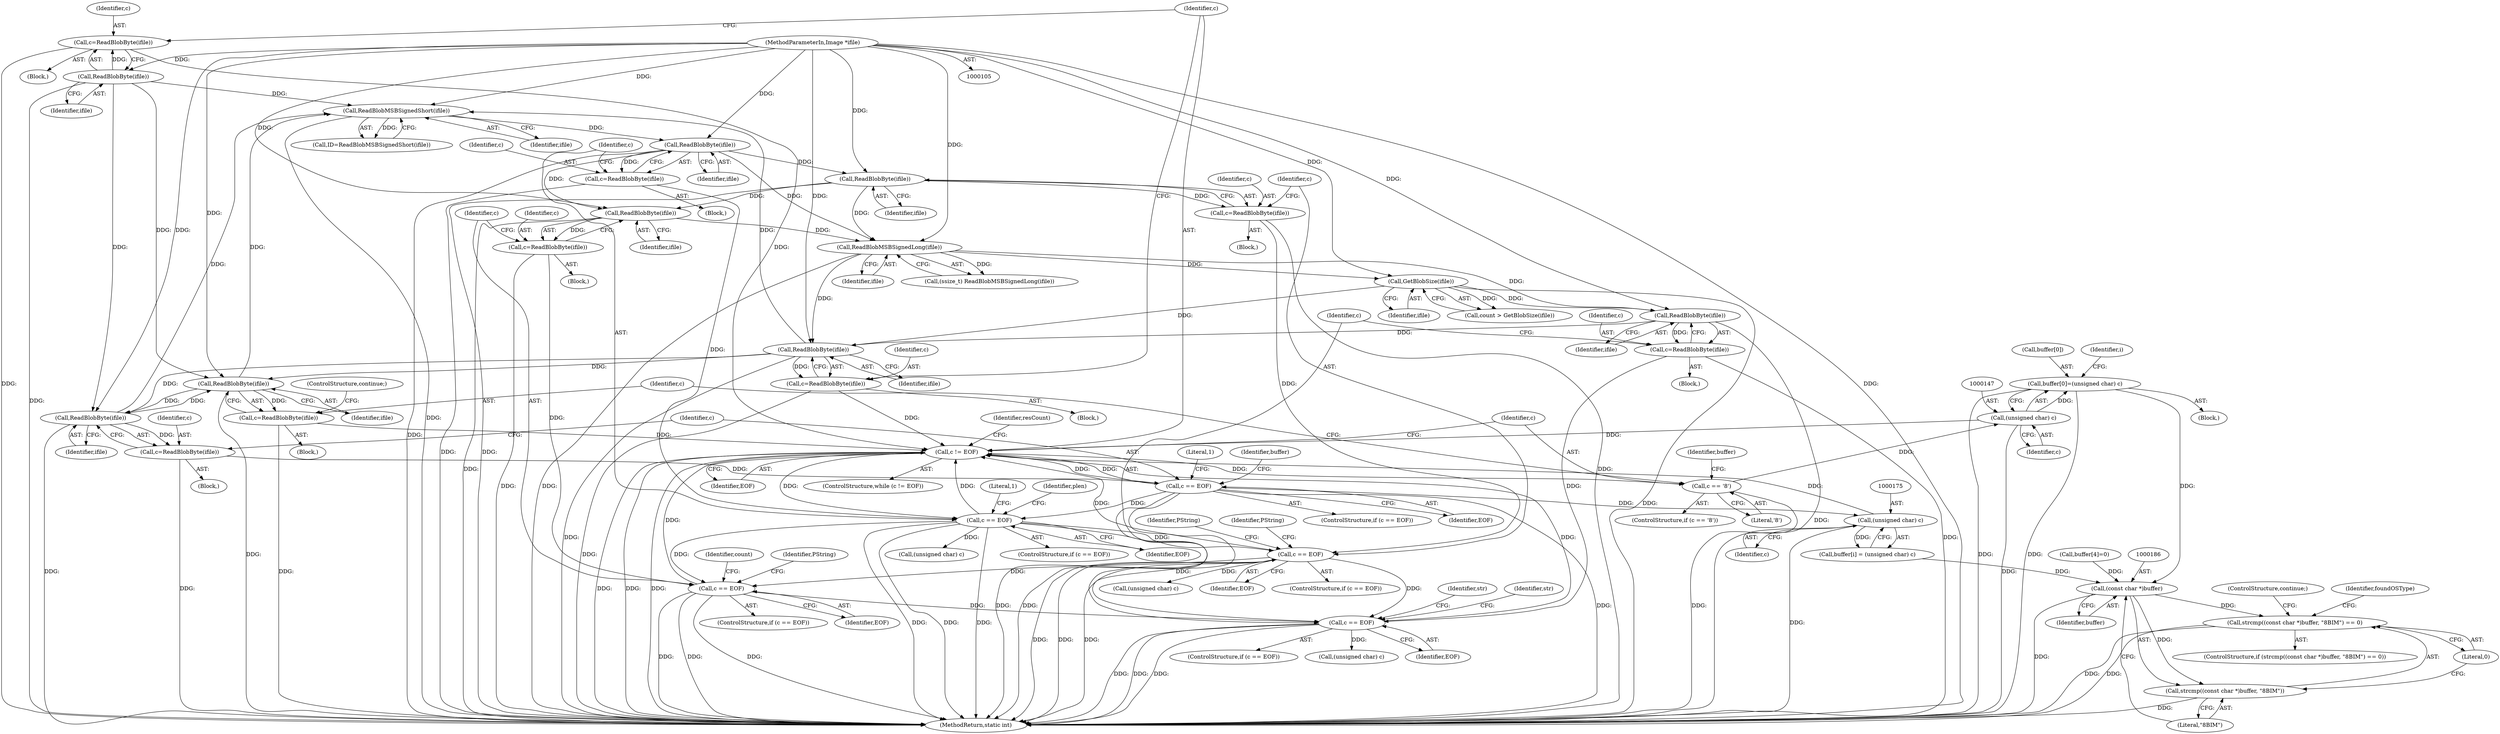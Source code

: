 digraph "0_ImageMagick_cb1214c124e1bd61f7dd551b94a794864861592e@array" {
"1000142" [label="(Call,buffer[0]=(unsigned char) c)"];
"1000146" [label="(Call,(unsigned char) c)"];
"1000137" [label="(Call,c == '8')"];
"1000132" [label="(Call,c != EOF)"];
"1000127" [label="(Call,c=ReadBlobByte(ifile))"];
"1000129" [label="(Call,ReadBlobByte(ifile))"];
"1000106" [label="(MethodParameterIn,Image *ifile)"];
"1000486" [label="(Call,c=ReadBlobByte(ifile))"];
"1000488" [label="(Call,ReadBlobByte(ifile))"];
"1000330" [label="(Call,GetBlobSize(ifile))"];
"1000321" [label="(Call,ReadBlobMSBSignedLong(ifile))"];
"1000264" [label="(Call,ReadBlobByte(ifile))"];
"1000217" [label="(Call,ReadBlobByte(ifile))"];
"1000204" [label="(Call,ReadBlobMSBSignedShort(ifile))"];
"1000199" [label="(Call,ReadBlobByte(ifile))"];
"1000161" [label="(Call,ReadBlobByte(ifile))"];
"1000301" [label="(Call,ReadBlobByte(ifile))"];
"1000384" [label="(Call,ReadBlobByte(ifile))"];
"1000197" [label="(Call,c=ReadBlobByte(ifile))"];
"1000174" [label="(Call,(unsigned char) c)"];
"1000164" [label="(Call,c == EOF)"];
"1000159" [label="(Call,c=ReadBlobByte(ifile))"];
"1000387" [label="(Call,c == EOF)"];
"1000382" [label="(Call,c=ReadBlobByte(ifile))"];
"1000267" [label="(Call,c == EOF)"];
"1000262" [label="(Call,c=ReadBlobByte(ifile))"];
"1000220" [label="(Call,c == EOF)"];
"1000215" [label="(Call,c=ReadBlobByte(ifile))"];
"1000304" [label="(Call,c == EOF)"];
"1000299" [label="(Call,c=ReadBlobByte(ifile))"];
"1000185" [label="(Call,(const char *)buffer)"];
"1000183" [label="(Call,strcmp((const char *)buffer, \"8BIM\") == 0)"];
"1000184" [label="(Call,strcmp((const char *)buffer, \"8BIM\"))"];
"1000219" [label="(ControlStructure,if (c == EOF))"];
"1000487" [label="(Identifier,c)"];
"1000389" [label="(Identifier,EOF)"];
"1000129" [label="(Call,ReadBlobByte(ifile))"];
"1000264" [label="(Call,ReadBlobByte(ifile))"];
"1000202" [label="(Call,ID=ReadBlobMSBSignedShort(ifile))"];
"1000216" [label="(Identifier,c)"];
"1000160" [label="(Identifier,c)"];
"1000298" [label="(Block,)"];
"1000392" [label="(Identifier,str)"];
"1000132" [label="(Call,c != EOF)"];
"1000201" [label="(ControlStructure,continue;)"];
"1000263" [label="(Identifier,c)"];
"1000134" [label="(Identifier,EOF)"];
"1000174" [label="(Call,(unsigned char) c)"];
"1000302" [label="(Identifier,ifile)"];
"1000284" [label="(Call,(unsigned char) c)"];
"1000128" [label="(Identifier,c)"];
"1000272" [label="(Identifier,PString)"];
"1000177" [label="(Call,buffer[4]=0)"];
"1000138" [label="(Identifier,c)"];
"1000225" [label="(Literal,1)"];
"1000331" [label="(Identifier,ifile)"];
"1000489" [label="(Identifier,ifile)"];
"1000148" [label="(Identifier,c)"];
"1000151" [label="(Identifier,i)"];
"1000388" [label="(Identifier,c)"];
"1000306" [label="(Identifier,EOF)"];
"1000491" [label="(Identifier,resCount)"];
"1000142" [label="(Call,buffer[0]=(unsigned char) c)"];
"1000322" [label="(Identifier,ifile)"];
"1000269" [label="(Identifier,EOF)"];
"1000169" [label="(Literal,1)"];
"1000381" [label="(Block,)"];
"1000387" [label="(Call,c == EOF)"];
"1000172" [label="(Identifier,buffer)"];
"1000176" [label="(Identifier,c)"];
"1000301" [label="(Call,ReadBlobByte(ifile))"];
"1000382" [label="(Call,c=ReadBlobByte(ifile))"];
"1000486" [label="(Call,c=ReadBlobByte(ifile))"];
"1000166" [label="(Identifier,EOF)"];
"1000136" [label="(ControlStructure,if (c == '8'))"];
"1000299" [label="(Call,c=ReadBlobByte(ifile))"];
"1000133" [label="(Identifier,c)"];
"1000184" [label="(Call,strcmp((const char *)buffer, \"8BIM\"))"];
"1000318" [label="(Identifier,count)"];
"1000205" [label="(Identifier,ifile)"];
"1000197" [label="(Call,c=ReadBlobByte(ifile))"];
"1000108" [label="(Block,)"];
"1000305" [label="(Identifier,c)"];
"1000194" [label="(ControlStructure,continue;)"];
"1000385" [label="(Identifier,ifile)"];
"1000217" [label="(Call,ReadBlobByte(ifile))"];
"1000267" [label="(Call,c == EOF)"];
"1000183" [label="(Call,strcmp((const char *)buffer, \"8BIM\") == 0)"];
"1000130" [label="(Identifier,ifile)"];
"1000158" [label="(Block,)"];
"1000165" [label="(Identifier,c)"];
"1000282" [label="(Identifier,PString)"];
"1000300" [label="(Identifier,c)"];
"1000159" [label="(Call,c=ReadBlobByte(ifile))"];
"1000162" [label="(Identifier,ifile)"];
"1000266" [label="(ControlStructure,if (c == EOF))"];
"1000328" [label="(Call,count > GetBlobSize(ifile))"];
"1000144" [label="(Identifier,buffer)"];
"1000189" [label="(Literal,0)"];
"1000303" [label="(ControlStructure,if (c == EOF))"];
"1000215" [label="(Call,c=ReadBlobByte(ifile))"];
"1000384" [label="(Call,ReadBlobByte(ifile))"];
"1000222" [label="(Identifier,EOF)"];
"1000187" [label="(Identifier,buffer)"];
"1000227" [label="(Identifier,plen)"];
"1000191" [label="(Identifier,foundOSType)"];
"1000319" [label="(Call,(ssize_t) ReadBlobMSBSignedLong(ifile))"];
"1000492" [label="(MethodReturn,static int)"];
"1000127" [label="(Call,c=ReadBlobByte(ifile))"];
"1000164" [label="(Call,c == EOF)"];
"1000204" [label="(Call,ReadBlobMSBSignedShort(ifile))"];
"1000137" [label="(Call,c == '8')"];
"1000140" [label="(Block,)"];
"1000221" [label="(Identifier,c)"];
"1000199" [label="(Call,ReadBlobByte(ifile))"];
"1000218" [label="(Identifier,ifile)"];
"1000386" [label="(ControlStructure,if (c == EOF))"];
"1000213" [label="(Block,)"];
"1000170" [label="(Call,buffer[i] = (unsigned char) c)"];
"1000139" [label="(Literal,'8')"];
"1000321" [label="(Call,ReadBlobMSBSignedLong(ifile))"];
"1000161" [label="(Call,ReadBlobByte(ifile))"];
"1000200" [label="(Identifier,ifile)"];
"1000163" [label="(ControlStructure,if (c == EOF))"];
"1000265" [label="(Identifier,ifile)"];
"1000268" [label="(Identifier,c)"];
"1000408" [label="(Identifier,str)"];
"1000106" [label="(MethodParameterIn,Image *ifile)"];
"1000488" [label="(Call,ReadBlobByte(ifile))"];
"1000262" [label="(Call,c=ReadBlobByte(ifile))"];
"1000143" [label="(Call,buffer[0])"];
"1000220" [label="(Call,c == EOF)"];
"1000185" [label="(Call,(const char *)buffer)"];
"1000410" [label="(Call,(unsigned char) c)"];
"1000135" [label="(Block,)"];
"1000198" [label="(Identifier,c)"];
"1000383" [label="(Identifier,c)"];
"1000304" [label="(Call,c == EOF)"];
"1000228" [label="(Call,(unsigned char) c)"];
"1000196" [label="(Block,)"];
"1000188" [label="(Literal,\"8BIM\")"];
"1000330" [label="(Call,GetBlobSize(ifile))"];
"1000261" [label="(Block,)"];
"1000131" [label="(ControlStructure,while (c != EOF))"];
"1000182" [label="(ControlStructure,if (strcmp((const char *)buffer, \"8BIM\") == 0))"];
"1000146" [label="(Call,(unsigned char) c)"];
"1000309" [label="(Identifier,PString)"];
"1000142" -> "1000140"  [label="AST: "];
"1000142" -> "1000146"  [label="CFG: "];
"1000143" -> "1000142"  [label="AST: "];
"1000146" -> "1000142"  [label="AST: "];
"1000151" -> "1000142"  [label="CFG: "];
"1000142" -> "1000492"  [label="DDG: "];
"1000142" -> "1000492"  [label="DDG: "];
"1000146" -> "1000142"  [label="DDG: "];
"1000142" -> "1000185"  [label="DDG: "];
"1000146" -> "1000148"  [label="CFG: "];
"1000147" -> "1000146"  [label="AST: "];
"1000148" -> "1000146"  [label="AST: "];
"1000146" -> "1000492"  [label="DDG: "];
"1000146" -> "1000132"  [label="DDG: "];
"1000137" -> "1000146"  [label="DDG: "];
"1000137" -> "1000136"  [label="AST: "];
"1000137" -> "1000139"  [label="CFG: "];
"1000138" -> "1000137"  [label="AST: "];
"1000139" -> "1000137"  [label="AST: "];
"1000144" -> "1000137"  [label="CFG: "];
"1000198" -> "1000137"  [label="CFG: "];
"1000137" -> "1000492"  [label="DDG: "];
"1000132" -> "1000137"  [label="DDG: "];
"1000132" -> "1000131"  [label="AST: "];
"1000132" -> "1000134"  [label="CFG: "];
"1000133" -> "1000132"  [label="AST: "];
"1000134" -> "1000132"  [label="AST: "];
"1000138" -> "1000132"  [label="CFG: "];
"1000491" -> "1000132"  [label="CFG: "];
"1000132" -> "1000492"  [label="DDG: "];
"1000132" -> "1000492"  [label="DDG: "];
"1000132" -> "1000492"  [label="DDG: "];
"1000127" -> "1000132"  [label="DDG: "];
"1000486" -> "1000132"  [label="DDG: "];
"1000197" -> "1000132"  [label="DDG: "];
"1000174" -> "1000132"  [label="DDG: "];
"1000387" -> "1000132"  [label="DDG: "];
"1000267" -> "1000132"  [label="DDG: "];
"1000164" -> "1000132"  [label="DDG: "];
"1000220" -> "1000132"  [label="DDG: "];
"1000304" -> "1000132"  [label="DDG: "];
"1000132" -> "1000164"  [label="DDG: "];
"1000132" -> "1000220"  [label="DDG: "];
"1000127" -> "1000108"  [label="AST: "];
"1000127" -> "1000129"  [label="CFG: "];
"1000128" -> "1000127"  [label="AST: "];
"1000129" -> "1000127"  [label="AST: "];
"1000133" -> "1000127"  [label="CFG: "];
"1000127" -> "1000492"  [label="DDG: "];
"1000129" -> "1000127"  [label="DDG: "];
"1000129" -> "1000130"  [label="CFG: "];
"1000130" -> "1000129"  [label="AST: "];
"1000129" -> "1000492"  [label="DDG: "];
"1000106" -> "1000129"  [label="DDG: "];
"1000129" -> "1000161"  [label="DDG: "];
"1000129" -> "1000199"  [label="DDG: "];
"1000129" -> "1000204"  [label="DDG: "];
"1000106" -> "1000105"  [label="AST: "];
"1000106" -> "1000492"  [label="DDG: "];
"1000106" -> "1000161"  [label="DDG: "];
"1000106" -> "1000199"  [label="DDG: "];
"1000106" -> "1000204"  [label="DDG: "];
"1000106" -> "1000217"  [label="DDG: "];
"1000106" -> "1000264"  [label="DDG: "];
"1000106" -> "1000301"  [label="DDG: "];
"1000106" -> "1000321"  [label="DDG: "];
"1000106" -> "1000330"  [label="DDG: "];
"1000106" -> "1000384"  [label="DDG: "];
"1000106" -> "1000488"  [label="DDG: "];
"1000486" -> "1000135"  [label="AST: "];
"1000486" -> "1000488"  [label="CFG: "];
"1000487" -> "1000486"  [label="AST: "];
"1000488" -> "1000486"  [label="AST: "];
"1000133" -> "1000486"  [label="CFG: "];
"1000486" -> "1000492"  [label="DDG: "];
"1000488" -> "1000486"  [label="DDG: "];
"1000488" -> "1000489"  [label="CFG: "];
"1000489" -> "1000488"  [label="AST: "];
"1000488" -> "1000492"  [label="DDG: "];
"1000488" -> "1000161"  [label="DDG: "];
"1000488" -> "1000199"  [label="DDG: "];
"1000488" -> "1000204"  [label="DDG: "];
"1000330" -> "1000488"  [label="DDG: "];
"1000321" -> "1000488"  [label="DDG: "];
"1000384" -> "1000488"  [label="DDG: "];
"1000330" -> "1000328"  [label="AST: "];
"1000330" -> "1000331"  [label="CFG: "];
"1000331" -> "1000330"  [label="AST: "];
"1000328" -> "1000330"  [label="CFG: "];
"1000330" -> "1000492"  [label="DDG: "];
"1000330" -> "1000328"  [label="DDG: "];
"1000321" -> "1000330"  [label="DDG: "];
"1000330" -> "1000384"  [label="DDG: "];
"1000321" -> "1000319"  [label="AST: "];
"1000321" -> "1000322"  [label="CFG: "];
"1000322" -> "1000321"  [label="AST: "];
"1000319" -> "1000321"  [label="CFG: "];
"1000321" -> "1000492"  [label="DDG: "];
"1000321" -> "1000319"  [label="DDG: "];
"1000264" -> "1000321"  [label="DDG: "];
"1000217" -> "1000321"  [label="DDG: "];
"1000301" -> "1000321"  [label="DDG: "];
"1000321" -> "1000384"  [label="DDG: "];
"1000264" -> "1000262"  [label="AST: "];
"1000264" -> "1000265"  [label="CFG: "];
"1000265" -> "1000264"  [label="AST: "];
"1000262" -> "1000264"  [label="CFG: "];
"1000264" -> "1000492"  [label="DDG: "];
"1000264" -> "1000262"  [label="DDG: "];
"1000217" -> "1000264"  [label="DDG: "];
"1000264" -> "1000301"  [label="DDG: "];
"1000217" -> "1000215"  [label="AST: "];
"1000217" -> "1000218"  [label="CFG: "];
"1000218" -> "1000217"  [label="AST: "];
"1000215" -> "1000217"  [label="CFG: "];
"1000217" -> "1000492"  [label="DDG: "];
"1000217" -> "1000215"  [label="DDG: "];
"1000204" -> "1000217"  [label="DDG: "];
"1000217" -> "1000301"  [label="DDG: "];
"1000204" -> "1000202"  [label="AST: "];
"1000204" -> "1000205"  [label="CFG: "];
"1000205" -> "1000204"  [label="AST: "];
"1000202" -> "1000204"  [label="CFG: "];
"1000204" -> "1000492"  [label="DDG: "];
"1000204" -> "1000202"  [label="DDG: "];
"1000199" -> "1000204"  [label="DDG: "];
"1000161" -> "1000204"  [label="DDG: "];
"1000199" -> "1000197"  [label="AST: "];
"1000199" -> "1000200"  [label="CFG: "];
"1000200" -> "1000199"  [label="AST: "];
"1000197" -> "1000199"  [label="CFG: "];
"1000199" -> "1000492"  [label="DDG: "];
"1000199" -> "1000161"  [label="DDG: "];
"1000199" -> "1000197"  [label="DDG: "];
"1000161" -> "1000199"  [label="DDG: "];
"1000161" -> "1000159"  [label="AST: "];
"1000161" -> "1000162"  [label="CFG: "];
"1000162" -> "1000161"  [label="AST: "];
"1000159" -> "1000161"  [label="CFG: "];
"1000161" -> "1000492"  [label="DDG: "];
"1000161" -> "1000159"  [label="DDG: "];
"1000301" -> "1000299"  [label="AST: "];
"1000301" -> "1000302"  [label="CFG: "];
"1000302" -> "1000301"  [label="AST: "];
"1000299" -> "1000301"  [label="CFG: "];
"1000301" -> "1000492"  [label="DDG: "];
"1000301" -> "1000299"  [label="DDG: "];
"1000384" -> "1000382"  [label="AST: "];
"1000384" -> "1000385"  [label="CFG: "];
"1000385" -> "1000384"  [label="AST: "];
"1000382" -> "1000384"  [label="CFG: "];
"1000384" -> "1000492"  [label="DDG: "];
"1000384" -> "1000382"  [label="DDG: "];
"1000197" -> "1000196"  [label="AST: "];
"1000198" -> "1000197"  [label="AST: "];
"1000201" -> "1000197"  [label="CFG: "];
"1000197" -> "1000492"  [label="DDG: "];
"1000174" -> "1000170"  [label="AST: "];
"1000174" -> "1000176"  [label="CFG: "];
"1000175" -> "1000174"  [label="AST: "];
"1000176" -> "1000174"  [label="AST: "];
"1000170" -> "1000174"  [label="CFG: "];
"1000174" -> "1000492"  [label="DDG: "];
"1000174" -> "1000170"  [label="DDG: "];
"1000164" -> "1000174"  [label="DDG: "];
"1000164" -> "1000163"  [label="AST: "];
"1000164" -> "1000166"  [label="CFG: "];
"1000165" -> "1000164"  [label="AST: "];
"1000166" -> "1000164"  [label="AST: "];
"1000169" -> "1000164"  [label="CFG: "];
"1000172" -> "1000164"  [label="CFG: "];
"1000164" -> "1000492"  [label="DDG: "];
"1000164" -> "1000492"  [label="DDG: "];
"1000164" -> "1000492"  [label="DDG: "];
"1000159" -> "1000164"  [label="DDG: "];
"1000164" -> "1000220"  [label="DDG: "];
"1000159" -> "1000158"  [label="AST: "];
"1000160" -> "1000159"  [label="AST: "];
"1000165" -> "1000159"  [label="CFG: "];
"1000159" -> "1000492"  [label="DDG: "];
"1000387" -> "1000386"  [label="AST: "];
"1000387" -> "1000389"  [label="CFG: "];
"1000388" -> "1000387"  [label="AST: "];
"1000389" -> "1000387"  [label="AST: "];
"1000392" -> "1000387"  [label="CFG: "];
"1000408" -> "1000387"  [label="CFG: "];
"1000387" -> "1000492"  [label="DDG: "];
"1000387" -> "1000492"  [label="DDG: "];
"1000387" -> "1000492"  [label="DDG: "];
"1000382" -> "1000387"  [label="DDG: "];
"1000267" -> "1000387"  [label="DDG: "];
"1000220" -> "1000387"  [label="DDG: "];
"1000304" -> "1000387"  [label="DDG: "];
"1000387" -> "1000410"  [label="DDG: "];
"1000382" -> "1000381"  [label="AST: "];
"1000383" -> "1000382"  [label="AST: "];
"1000388" -> "1000382"  [label="CFG: "];
"1000382" -> "1000492"  [label="DDG: "];
"1000267" -> "1000266"  [label="AST: "];
"1000267" -> "1000269"  [label="CFG: "];
"1000268" -> "1000267"  [label="AST: "];
"1000269" -> "1000267"  [label="AST: "];
"1000272" -> "1000267"  [label="CFG: "];
"1000282" -> "1000267"  [label="CFG: "];
"1000267" -> "1000492"  [label="DDG: "];
"1000267" -> "1000492"  [label="DDG: "];
"1000267" -> "1000492"  [label="DDG: "];
"1000262" -> "1000267"  [label="DDG: "];
"1000220" -> "1000267"  [label="DDG: "];
"1000267" -> "1000284"  [label="DDG: "];
"1000267" -> "1000304"  [label="DDG: "];
"1000262" -> "1000261"  [label="AST: "];
"1000263" -> "1000262"  [label="AST: "];
"1000268" -> "1000262"  [label="CFG: "];
"1000262" -> "1000492"  [label="DDG: "];
"1000220" -> "1000219"  [label="AST: "];
"1000220" -> "1000222"  [label="CFG: "];
"1000221" -> "1000220"  [label="AST: "];
"1000222" -> "1000220"  [label="AST: "];
"1000225" -> "1000220"  [label="CFG: "];
"1000227" -> "1000220"  [label="CFG: "];
"1000220" -> "1000492"  [label="DDG: "];
"1000220" -> "1000492"  [label="DDG: "];
"1000220" -> "1000492"  [label="DDG: "];
"1000215" -> "1000220"  [label="DDG: "];
"1000220" -> "1000228"  [label="DDG: "];
"1000220" -> "1000304"  [label="DDG: "];
"1000215" -> "1000213"  [label="AST: "];
"1000216" -> "1000215"  [label="AST: "];
"1000221" -> "1000215"  [label="CFG: "];
"1000215" -> "1000492"  [label="DDG: "];
"1000304" -> "1000303"  [label="AST: "];
"1000304" -> "1000306"  [label="CFG: "];
"1000305" -> "1000304"  [label="AST: "];
"1000306" -> "1000304"  [label="AST: "];
"1000309" -> "1000304"  [label="CFG: "];
"1000318" -> "1000304"  [label="CFG: "];
"1000304" -> "1000492"  [label="DDG: "];
"1000304" -> "1000492"  [label="DDG: "];
"1000304" -> "1000492"  [label="DDG: "];
"1000299" -> "1000304"  [label="DDG: "];
"1000299" -> "1000298"  [label="AST: "];
"1000300" -> "1000299"  [label="AST: "];
"1000305" -> "1000299"  [label="CFG: "];
"1000299" -> "1000492"  [label="DDG: "];
"1000185" -> "1000184"  [label="AST: "];
"1000185" -> "1000187"  [label="CFG: "];
"1000186" -> "1000185"  [label="AST: "];
"1000187" -> "1000185"  [label="AST: "];
"1000188" -> "1000185"  [label="CFG: "];
"1000185" -> "1000492"  [label="DDG: "];
"1000185" -> "1000183"  [label="DDG: "];
"1000185" -> "1000184"  [label="DDG: "];
"1000177" -> "1000185"  [label="DDG: "];
"1000170" -> "1000185"  [label="DDG: "];
"1000183" -> "1000182"  [label="AST: "];
"1000183" -> "1000189"  [label="CFG: "];
"1000184" -> "1000183"  [label="AST: "];
"1000189" -> "1000183"  [label="AST: "];
"1000191" -> "1000183"  [label="CFG: "];
"1000194" -> "1000183"  [label="CFG: "];
"1000183" -> "1000492"  [label="DDG: "];
"1000183" -> "1000492"  [label="DDG: "];
"1000184" -> "1000188"  [label="CFG: "];
"1000188" -> "1000184"  [label="AST: "];
"1000189" -> "1000184"  [label="CFG: "];
"1000184" -> "1000492"  [label="DDG: "];
}
